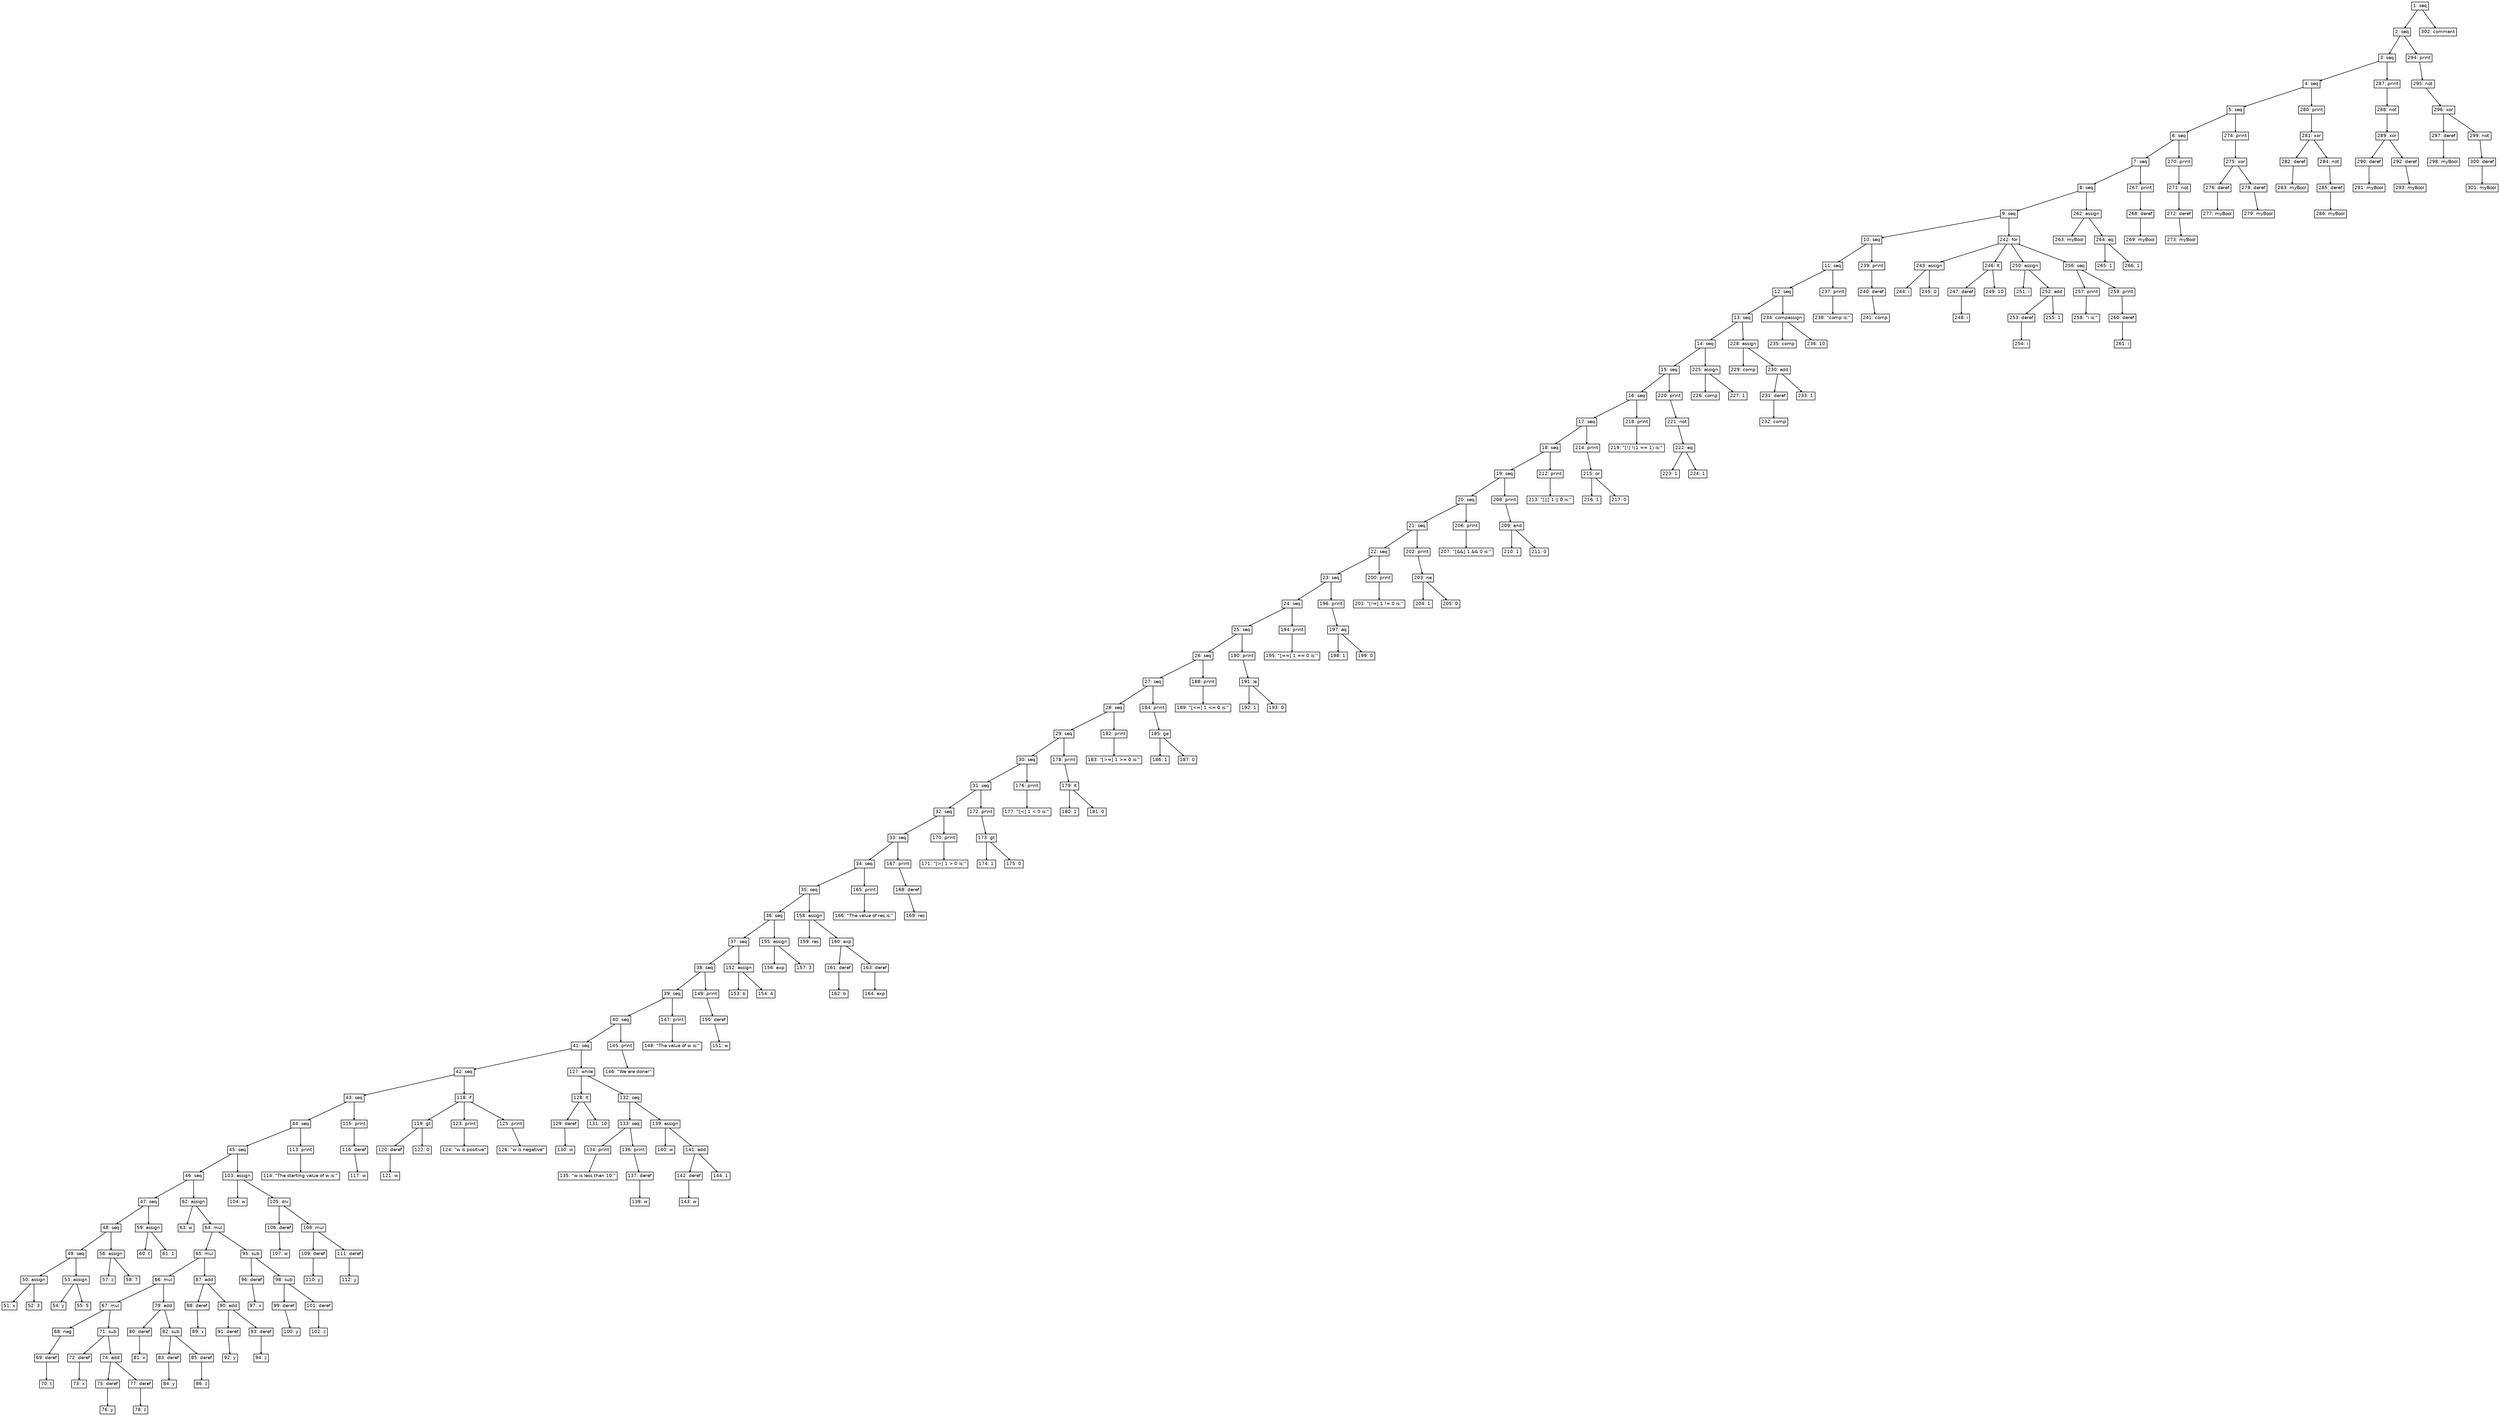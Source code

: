 digraph "RDT" {
node[fontname=Helvetica fontsize=9 shape=box height = 0 width = 0 margin= 0.04]
graph[ordering=out]
edge[arrowsize = 0.3]

"1"  [label="1: seq"]
"1"->"2"
"2"  [label="2: seq"]
"2"->"3"
"3"  [label="3: seq"]
"3"->"4"
"4"  [label="4: seq"]
"4"->"5"
"5"  [label="5: seq"]
"5"->"6"
"6"  [label="6: seq"]
"6"->"7"
"7"  [label="7: seq"]
"7"->"8"
"8"  [label="8: seq"]
"8"->"9"
"9"  [label="9: seq"]
"9"->"10"
"10"  [label="10: seq"]
"10"->"11"
"11"  [label="11: seq"]
"11"->"12"
"12"  [label="12: seq"]
"12"->"13"
"13"  [label="13: seq"]
"13"->"14"
"14"  [label="14: seq"]
"14"->"15"
"15"  [label="15: seq"]
"15"->"16"
"16"  [label="16: seq"]
"16"->"17"
"17"  [label="17: seq"]
"17"->"18"
"18"  [label="18: seq"]
"18"->"19"
"19"  [label="19: seq"]
"19"->"20"
"20"  [label="20: seq"]
"20"->"21"
"21"  [label="21: seq"]
"21"->"22"
"22"  [label="22: seq"]
"22"->"23"
"23"  [label="23: seq"]
"23"->"24"
"24"  [label="24: seq"]
"24"->"25"
"25"  [label="25: seq"]
"25"->"26"
"26"  [label="26: seq"]
"26"->"27"
"27"  [label="27: seq"]
"27"->"28"
"28"  [label="28: seq"]
"28"->"29"
"29"  [label="29: seq"]
"29"->"30"
"30"  [label="30: seq"]
"30"->"31"
"31"  [label="31: seq"]
"31"->"32"
"32"  [label="32: seq"]
"32"->"33"
"33"  [label="33: seq"]
"33"->"34"
"34"  [label="34: seq"]
"34"->"35"
"35"  [label="35: seq"]
"35"->"36"
"36"  [label="36: seq"]
"36"->"37"
"37"  [label="37: seq"]
"37"->"38"
"38"  [label="38: seq"]
"38"->"39"
"39"  [label="39: seq"]
"39"->"40"
"40"  [label="40: seq"]
"40"->"41"
"41"  [label="41: seq"]
"41"->"42"
"42"  [label="42: seq"]
"42"->"43"
"43"  [label="43: seq"]
"43"->"44"
"44"  [label="44: seq"]
"44"->"45"
"45"  [label="45: seq"]
"45"->"46"
"46"  [label="46: seq"]
"46"->"47"
"47"  [label="47: seq"]
"47"->"48"
"48"  [label="48: seq"]
"48"->"49"
"49"  [label="49: seq"]
"49"->"50"
"50"  [label="50: assign"]
"50"->"51"
"51"  [label="51: x"]
"50"->"52"
"52"  [label="52: 3"]
"49"->"53"
"53"  [label="53: assign"]
"53"->"54"
"54"  [label="54: y"]
"53"->"55"
"55"  [label="55: 5"]
"48"->"56"
"56"  [label="56: assign"]
"56"->"57"
"57"  [label="57: z"]
"56"->"58"
"58"  [label="58: 7"]
"47"->"59"
"59"  [label="59: assign"]
"59"->"60"
"60"  [label="60: t"]
"59"->"61"
"61"  [label="61: 1"]
"46"->"62"
"62"  [label="62: assign"]
"62"->"63"
"63"  [label="63: w"]
"62"->"64"
"64"  [label="64: mul"]
"64"->"65"
"65"  [label="65: mul"]
"65"->"66"
"66"  [label="66: mul"]
"66"->"67"
"67"  [label="67: mul"]
"67"->"68"
"68"  [label="68: neg"]
"68"->"69"
"69"  [label="69: deref"]
"69"->"70"
"70"  [label="70: t"]
"67"->"71"
"71"  [label="71: sub"]
"71"->"72"
"72"  [label="72: deref"]
"72"->"73"
"73"  [label="73: x"]
"71"->"74"
"74"  [label="74: add"]
"74"->"75"
"75"  [label="75: deref"]
"75"->"76"
"76"  [label="76: y"]
"74"->"77"
"77"  [label="77: deref"]
"77"->"78"
"78"  [label="78: z"]
"66"->"79"
"79"  [label="79: add"]
"79"->"80"
"80"  [label="80: deref"]
"80"->"81"
"81"  [label="81: x"]
"79"->"82"
"82"  [label="82: sub"]
"82"->"83"
"83"  [label="83: deref"]
"83"->"84"
"84"  [label="84: y"]
"82"->"85"
"85"  [label="85: deref"]
"85"->"86"
"86"  [label="86: z"]
"65"->"87"
"87"  [label="87: add"]
"87"->"88"
"88"  [label="88: deref"]
"88"->"89"
"89"  [label="89: x"]
"87"->"90"
"90"  [label="90: add"]
"90"->"91"
"91"  [label="91: deref"]
"91"->"92"
"92"  [label="92: y"]
"90"->"93"
"93"  [label="93: deref"]
"93"->"94"
"94"  [label="94: z"]
"64"->"95"
"95"  [label="95: sub"]
"95"->"96"
"96"  [label="96: deref"]
"96"->"97"
"97"  [label="97: x"]
"95"->"98"
"98"  [label="98: sub"]
"98"->"99"
"99"  [label="99: deref"]
"99"->"100"
"100"  [label="100: y"]
"98"->"101"
"101"  [label="101: deref"]
"101"->"102"
"102"  [label="102: z"]
"45"->"103"
"103"  [label="103: assign"]
"103"->"104"
"104"  [label="104: w"]
"103"->"105"
"105"  [label="105: div"]
"105"->"106"
"106"  [label="106: deref"]
"106"->"107"
"107"  [label="107: w"]
"105"->"108"
"108"  [label="108: mul"]
"108"->"109"
"109"  [label="109: deref"]
"109"->"110"
"110"  [label="110: y"]
"108"->"111"
"111"  [label="111: deref"]
"111"->"112"
"112"  [label="112: y"]
"44"->"113"
"113"  [label="113: print"]
"113"->"114"
"114"  [label="114: \"The starting value of w is:\""]
"43"->"115"
"115"  [label="115: print"]
"115"->"116"
"116"  [label="116: deref"]
"116"->"117"
"117"  [label="117: w"]
"42"->"118"
"118"  [label="118: if"]
"118"->"119"
"119"  [label="119: gt"]
"119"->"120"
"120"  [label="120: deref"]
"120"->"121"
"121"  [label="121: w"]
"119"->"122"
"122"  [label="122: 0"]
"118"->"123"
"123"  [label="123: print"]
"123"->"124"
"124"  [label="124: \"w is positive\""]
"118"->"125"
"125"  [label="125: print"]
"125"->"126"
"126"  [label="126: \"w is negative\""]
"41"->"127"
"127"  [label="127: while"]
"127"->"128"
"128"  [label="128: lt"]
"128"->"129"
"129"  [label="129: deref"]
"129"->"130"
"130"  [label="130: w"]
"128"->"131"
"131"  [label="131: 10"]
"127"->"132"
"132"  [label="132: seq"]
"132"->"133"
"133"  [label="133: seq"]
"133"->"134"
"134"  [label="134: print"]
"134"->"135"
"135"  [label="135: \"w is less than 10:\""]
"133"->"136"
"136"  [label="136: print"]
"136"->"137"
"137"  [label="137: deref"]
"137"->"138"
"138"  [label="138: w"]
"132"->"139"
"139"  [label="139: assign"]
"139"->"140"
"140"  [label="140: w"]
"139"->"141"
"141"  [label="141: add"]
"141"->"142"
"142"  [label="142: deref"]
"142"->"143"
"143"  [label="143: w"]
"141"->"144"
"144"  [label="144: 1"]
"40"->"145"
"145"  [label="145: print"]
"145"->"146"
"146"  [label="146: \"We are done!\""]
"39"->"147"
"147"  [label="147: print"]
"147"->"148"
"148"  [label="148: \"The value of w is:\""]
"38"->"149"
"149"  [label="149: print"]
"149"->"150"
"150"  [label="150: deref"]
"150"->"151"
"151"  [label="151: w"]
"37"->"152"
"152"  [label="152: assign"]
"152"->"153"
"153"  [label="153: b"]
"152"->"154"
"154"  [label="154: 4"]
"36"->"155"
"155"  [label="155: assign"]
"155"->"156"
"156"  [label="156: exp"]
"155"->"157"
"157"  [label="157: 3"]
"35"->"158"
"158"  [label="158: assign"]
"158"->"159"
"159"  [label="159: res"]
"158"->"160"
"160"  [label="160: exp"]
"160"->"161"
"161"  [label="161: deref"]
"161"->"162"
"162"  [label="162: b"]
"160"->"163"
"163"  [label="163: deref"]
"163"->"164"
"164"  [label="164: exp"]
"34"->"165"
"165"  [label="165: print"]
"165"->"166"
"166"  [label="166: \"The value of res is:\""]
"33"->"167"
"167"  [label="167: print"]
"167"->"168"
"168"  [label="168: deref"]
"168"->"169"
"169"  [label="169: res"]
"32"->"170"
"170"  [label="170: print"]
"170"->"171"
"171"  [label="171: \"[>] 1 > 0 is:\""]
"31"->"172"
"172"  [label="172: print"]
"172"->"173"
"173"  [label="173: gt"]
"173"->"174"
"174"  [label="174: 1"]
"173"->"175"
"175"  [label="175: 0"]
"30"->"176"
"176"  [label="176: print"]
"176"->"177"
"177"  [label="177: \"[<] 1 < 0 is:\""]
"29"->"178"
"178"  [label="178: print"]
"178"->"179"
"179"  [label="179: lt"]
"179"->"180"
"180"  [label="180: 1"]
"179"->"181"
"181"  [label="181: 0"]
"28"->"182"
"182"  [label="182: print"]
"182"->"183"
"183"  [label="183: \"[>=] 1 >= 0 is:\""]
"27"->"184"
"184"  [label="184: print"]
"184"->"185"
"185"  [label="185: ge"]
"185"->"186"
"186"  [label="186: 1"]
"185"->"187"
"187"  [label="187: 0"]
"26"->"188"
"188"  [label="188: print"]
"188"->"189"
"189"  [label="189: \"[<=] 1 <= 0 is:\""]
"25"->"190"
"190"  [label="190: print"]
"190"->"191"
"191"  [label="191: le"]
"191"->"192"
"192"  [label="192: 1"]
"191"->"193"
"193"  [label="193: 0"]
"24"->"194"
"194"  [label="194: print"]
"194"->"195"
"195"  [label="195: \"[==] 1 == 0 is:\""]
"23"->"196"
"196"  [label="196: print"]
"196"->"197"
"197"  [label="197: eq"]
"197"->"198"
"198"  [label="198: 1"]
"197"->"199"
"199"  [label="199: 0"]
"22"->"200"
"200"  [label="200: print"]
"200"->"201"
"201"  [label="201: \"[!=] 1 != 0 is:\""]
"21"->"202"
"202"  [label="202: print"]
"202"->"203"
"203"  [label="203: ne"]
"203"->"204"
"204"  [label="204: 1"]
"203"->"205"
"205"  [label="205: 0"]
"20"->"206"
"206"  [label="206: print"]
"206"->"207"
"207"  [label="207: \"[&&] 1 && 0 is:\""]
"19"->"208"
"208"  [label="208: print"]
"208"->"209"
"209"  [label="209: and"]
"209"->"210"
"210"  [label="210: 1"]
"209"->"211"
"211"  [label="211: 0"]
"18"->"212"
"212"  [label="212: print"]
"212"->"213"
"213"  [label="213: \"[||] 1 || 0 is:\""]
"17"->"214"
"214"  [label="214: print"]
"214"->"215"
"215"  [label="215: or"]
"215"->"216"
"216"  [label="216: 1"]
"215"->"217"
"217"  [label="217: 0"]
"16"->"218"
"218"  [label="218: print"]
"218"->"219"
"219"  [label="219: \"[!] !(1 == 1) is:\""]
"15"->"220"
"220"  [label="220: print"]
"220"->"221"
"221"  [label="221: not"]
"221"->"222"
"222"  [label="222: eq"]
"222"->"223"
"223"  [label="223: 1"]
"222"->"224"
"224"  [label="224: 1"]
"14"->"225"
"225"  [label="225: assign"]
"225"->"226"
"226"  [label="226: comp"]
"225"->"227"
"227"  [label="227: 1"]
"13"->"228"
"228"  [label="228: assign"]
"228"->"229"
"229"  [label="229: comp"]
"228"->"230"
"230"  [label="230: add"]
"230"->"231"
"231"  [label="231: deref"]
"231"->"232"
"232"  [label="232: comp"]
"230"->"233"
"233"  [label="233: 1"]
"12"->"234"
"234"  [label="234: compassign"]
"234"->"235"
"235"  [label="235: comp"]
"234"->"236"
"236"  [label="236: 10"]
"11"->"237"
"237"  [label="237: print"]
"237"->"238"
"238"  [label="238: \"comp is:\""]
"10"->"239"
"239"  [label="239: print"]
"239"->"240"
"240"  [label="240: deref"]
"240"->"241"
"241"  [label="241: comp"]
"9"->"242"
"242"  [label="242: for"]
"242"->"243"
"243"  [label="243: assign"]
"243"->"244"
"244"  [label="244: i"]
"243"->"245"
"245"  [label="245: 0"]
"242"->"246"
"246"  [label="246: lt"]
"246"->"247"
"247"  [label="247: deref"]
"247"->"248"
"248"  [label="248: i"]
"246"->"249"
"249"  [label="249: 10"]
"242"->"250"
"250"  [label="250: assign"]
"250"->"251"
"251"  [label="251: i"]
"250"->"252"
"252"  [label="252: add"]
"252"->"253"
"253"  [label="253: deref"]
"253"->"254"
"254"  [label="254: i"]
"252"->"255"
"255"  [label="255: 1"]
"242"->"256"
"256"  [label="256: seq"]
"256"->"257"
"257"  [label="257: print"]
"257"->"258"
"258"  [label="258: \"i is:\""]
"256"->"259"
"259"  [label="259: print"]
"259"->"260"
"260"  [label="260: deref"]
"260"->"261"
"261"  [label="261: i"]
"8"->"262"
"262"  [label="262: assign"]
"262"->"263"
"263"  [label="263: myBool"]
"262"->"264"
"264"  [label="264: eq"]
"264"->"265"
"265"  [label="265: 1"]
"264"->"266"
"266"  [label="266: 1"]
"7"->"267"
"267"  [label="267: print"]
"267"->"268"
"268"  [label="268: deref"]
"268"->"269"
"269"  [label="269: myBool"]
"6"->"270"
"270"  [label="270: print"]
"270"->"271"
"271"  [label="271: not"]
"271"->"272"
"272"  [label="272: deref"]
"272"->"273"
"273"  [label="273: myBool"]
"5"->"274"
"274"  [label="274: print"]
"274"->"275"
"275"  [label="275: xor"]
"275"->"276"
"276"  [label="276: deref"]
"276"->"277"
"277"  [label="277: myBool"]
"275"->"278"
"278"  [label="278: deref"]
"278"->"279"
"279"  [label="279: myBool"]
"4"->"280"
"280"  [label="280: print"]
"280"->"281"
"281"  [label="281: xor"]
"281"->"282"
"282"  [label="282: deref"]
"282"->"283"
"283"  [label="283: myBool"]
"281"->"284"
"284"  [label="284: not"]
"284"->"285"
"285"  [label="285: deref"]
"285"->"286"
"286"  [label="286: myBool"]
"3"->"287"
"287"  [label="287: print"]
"287"->"288"
"288"  [label="288: not"]
"288"->"289"
"289"  [label="289: xor"]
"289"->"290"
"290"  [label="290: deref"]
"290"->"291"
"291"  [label="291: myBool"]
"289"->"292"
"292"  [label="292: deref"]
"292"->"293"
"293"  [label="293: myBool"]
"2"->"294"
"294"  [label="294: print"]
"294"->"295"
"295"  [label="295: not"]
"295"->"296"
"296"  [label="296: xor"]
"296"->"297"
"297"  [label="297: deref"]
"297"->"298"
"298"  [label="298: myBool"]
"296"->"299"
"299"  [label="299: not"]
"299"->"300"
"300"  [label="300: deref"]
"300"->"301"
"301"  [label="301: myBool"]
"1"->"302"
"302"  [label="302: comment"]
}
